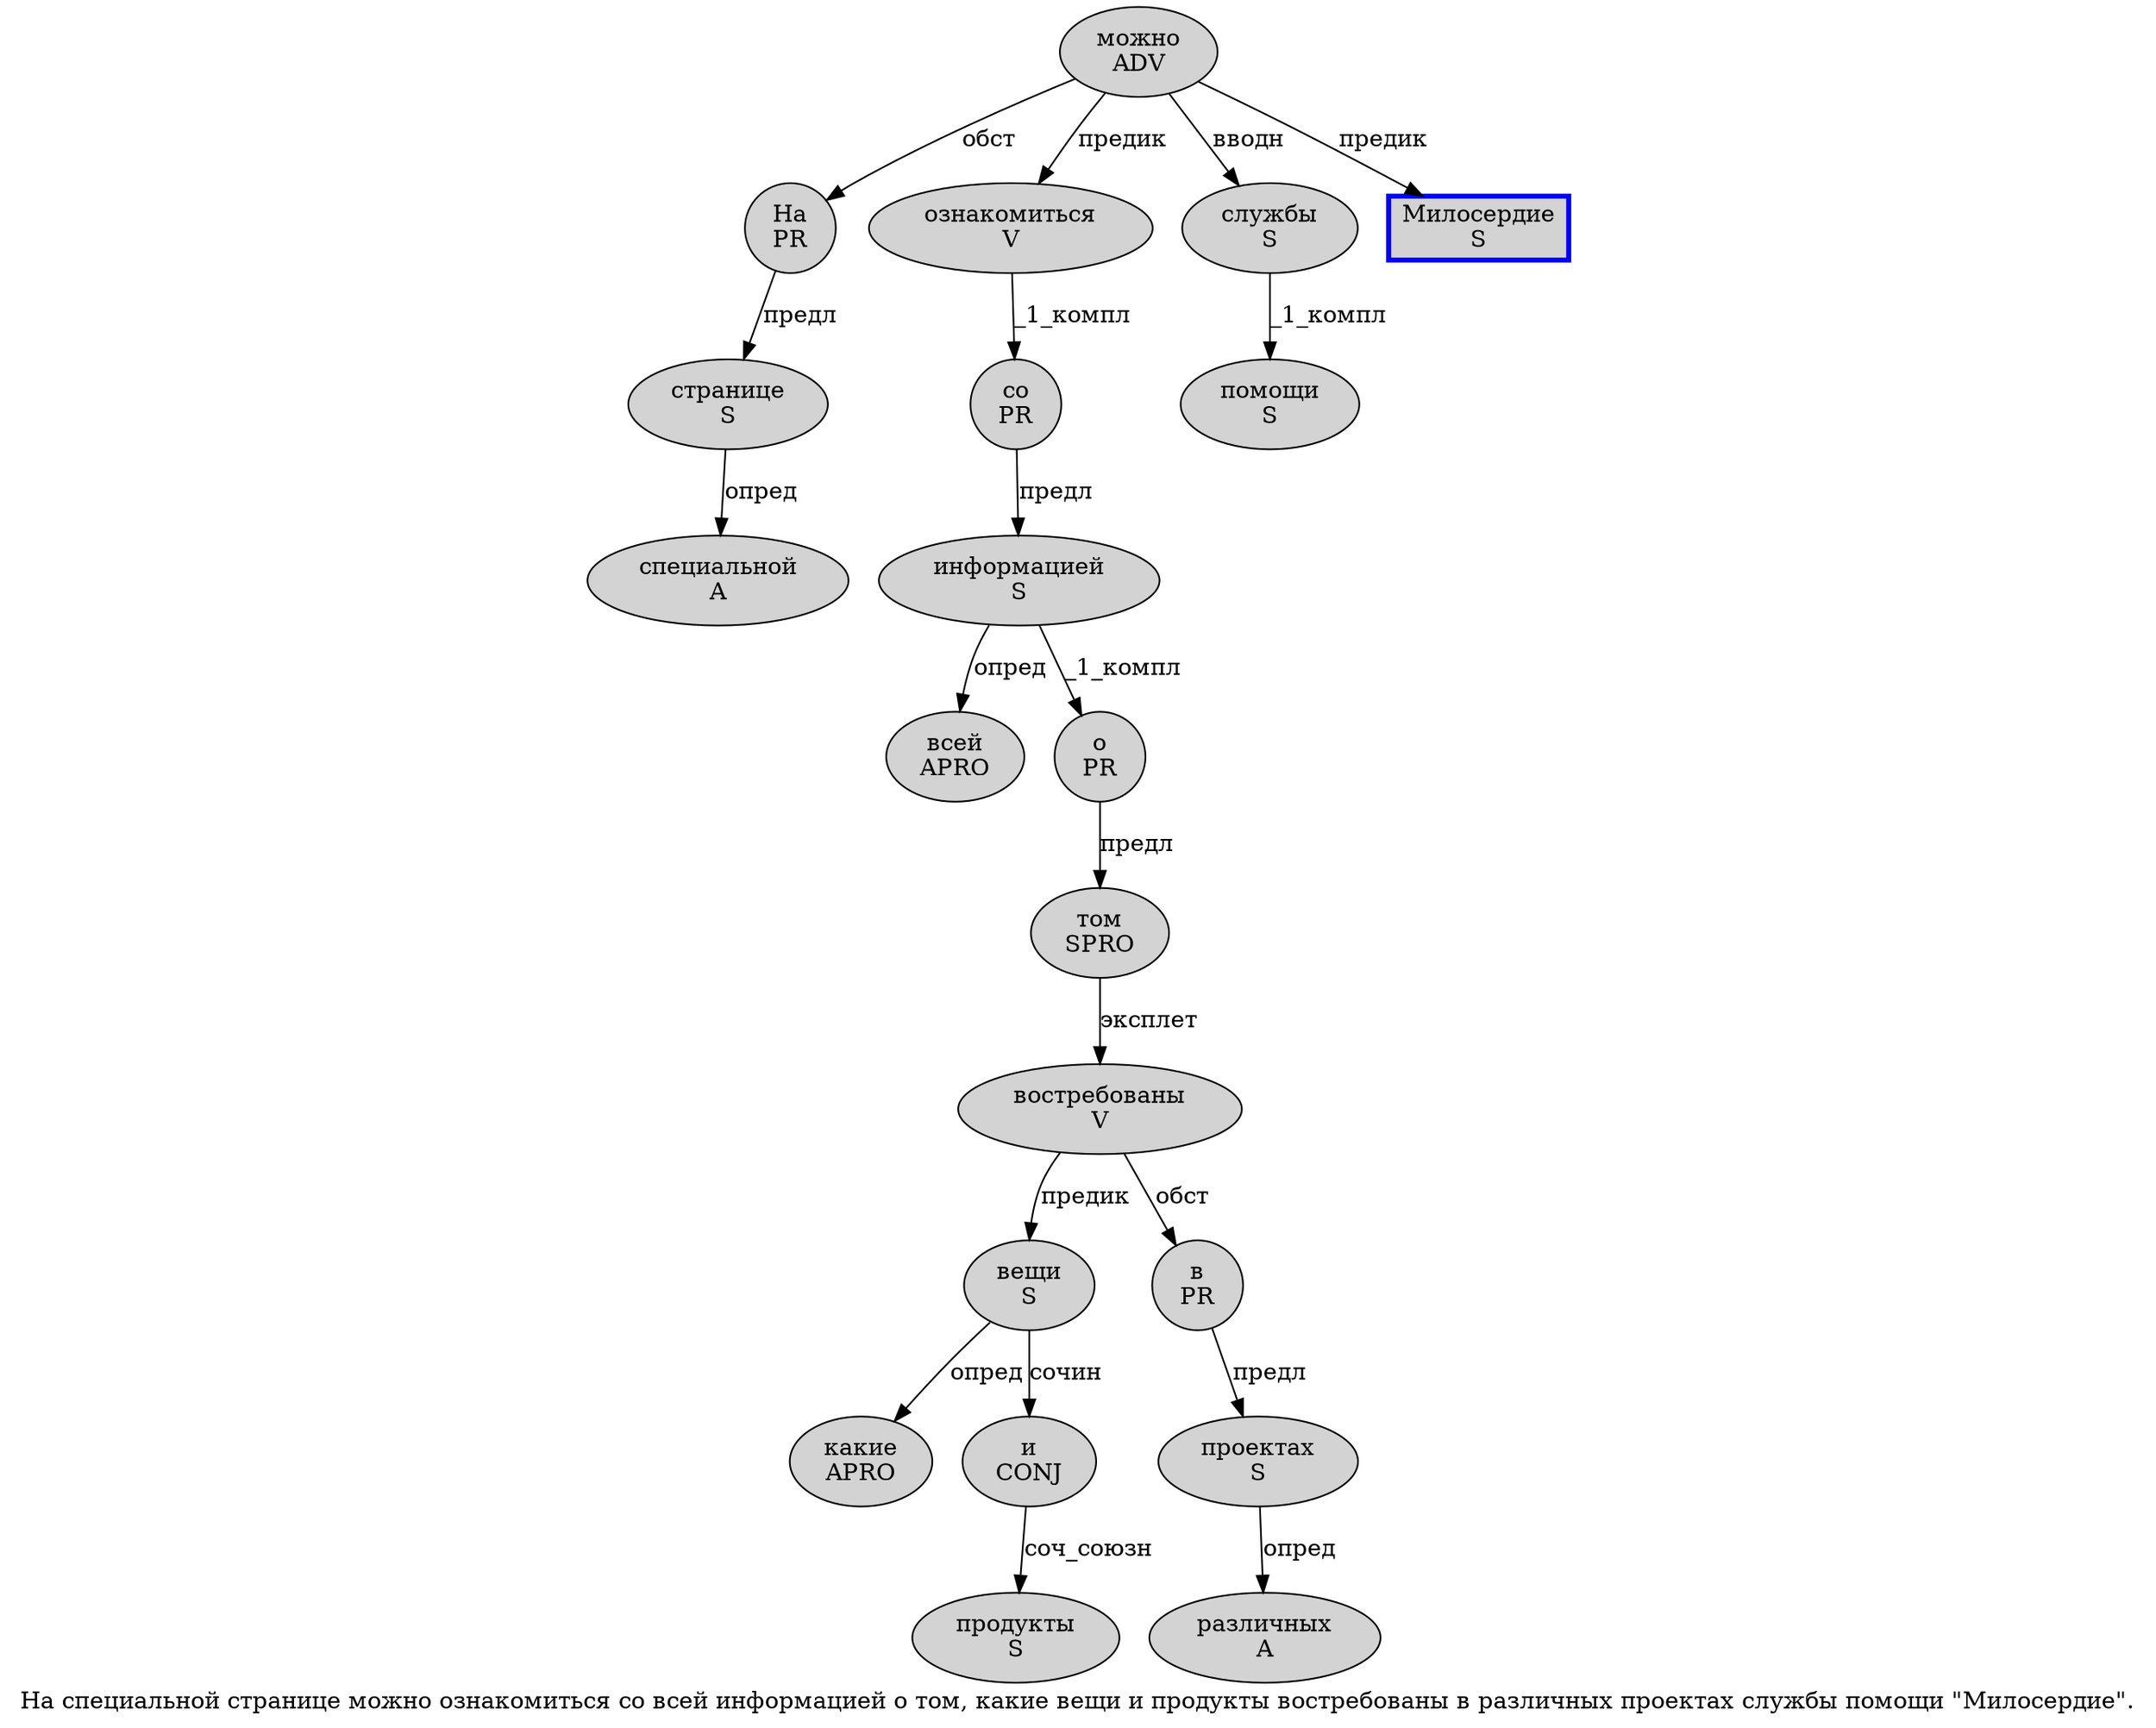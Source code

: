 digraph SENTENCE_464 {
	graph [label="На специальной странице можно ознакомиться со всей информацией о том, какие вещи и продукты востребованы в различных проектах службы помощи \"Милосердие\"."]
	node [style=filled]
		0 [label="На
PR" color="" fillcolor=lightgray penwidth=1 shape=ellipse]
		1 [label="специальной
A" color="" fillcolor=lightgray penwidth=1 shape=ellipse]
		2 [label="странице
S" color="" fillcolor=lightgray penwidth=1 shape=ellipse]
		3 [label="можно
ADV" color="" fillcolor=lightgray penwidth=1 shape=ellipse]
		4 [label="ознакомиться
V" color="" fillcolor=lightgray penwidth=1 shape=ellipse]
		5 [label="со
PR" color="" fillcolor=lightgray penwidth=1 shape=ellipse]
		6 [label="всей
APRO" color="" fillcolor=lightgray penwidth=1 shape=ellipse]
		7 [label="информацией
S" color="" fillcolor=lightgray penwidth=1 shape=ellipse]
		8 [label="о
PR" color="" fillcolor=lightgray penwidth=1 shape=ellipse]
		9 [label="том
SPRO" color="" fillcolor=lightgray penwidth=1 shape=ellipse]
		11 [label="какие
APRO" color="" fillcolor=lightgray penwidth=1 shape=ellipse]
		12 [label="вещи
S" color="" fillcolor=lightgray penwidth=1 shape=ellipse]
		13 [label="и
CONJ" color="" fillcolor=lightgray penwidth=1 shape=ellipse]
		14 [label="продукты
S" color="" fillcolor=lightgray penwidth=1 shape=ellipse]
		15 [label="востребованы
V" color="" fillcolor=lightgray penwidth=1 shape=ellipse]
		16 [label="в
PR" color="" fillcolor=lightgray penwidth=1 shape=ellipse]
		17 [label="различных
A" color="" fillcolor=lightgray penwidth=1 shape=ellipse]
		18 [label="проектах
S" color="" fillcolor=lightgray penwidth=1 shape=ellipse]
		19 [label="службы
S" color="" fillcolor=lightgray penwidth=1 shape=ellipse]
		20 [label="помощи
S" color="" fillcolor=lightgray penwidth=1 shape=ellipse]
		22 [label="Милосердие
S" color=blue fillcolor=lightgray penwidth=3 shape=box]
			0 -> 2 [label="предл"]
			3 -> 0 [label="обст"]
			3 -> 4 [label="предик"]
			3 -> 19 [label="вводн"]
			3 -> 22 [label="предик"]
			18 -> 17 [label="опред"]
			19 -> 20 [label="_1_компл"]
			7 -> 6 [label="опред"]
			7 -> 8 [label="_1_компл"]
			4 -> 5 [label="_1_компл"]
			13 -> 14 [label="соч_союзн"]
			9 -> 15 [label="эксплет"]
			2 -> 1 [label="опред"]
			5 -> 7 [label="предл"]
			16 -> 18 [label="предл"]
			15 -> 12 [label="предик"]
			15 -> 16 [label="обст"]
			8 -> 9 [label="предл"]
			12 -> 11 [label="опред"]
			12 -> 13 [label="сочин"]
}